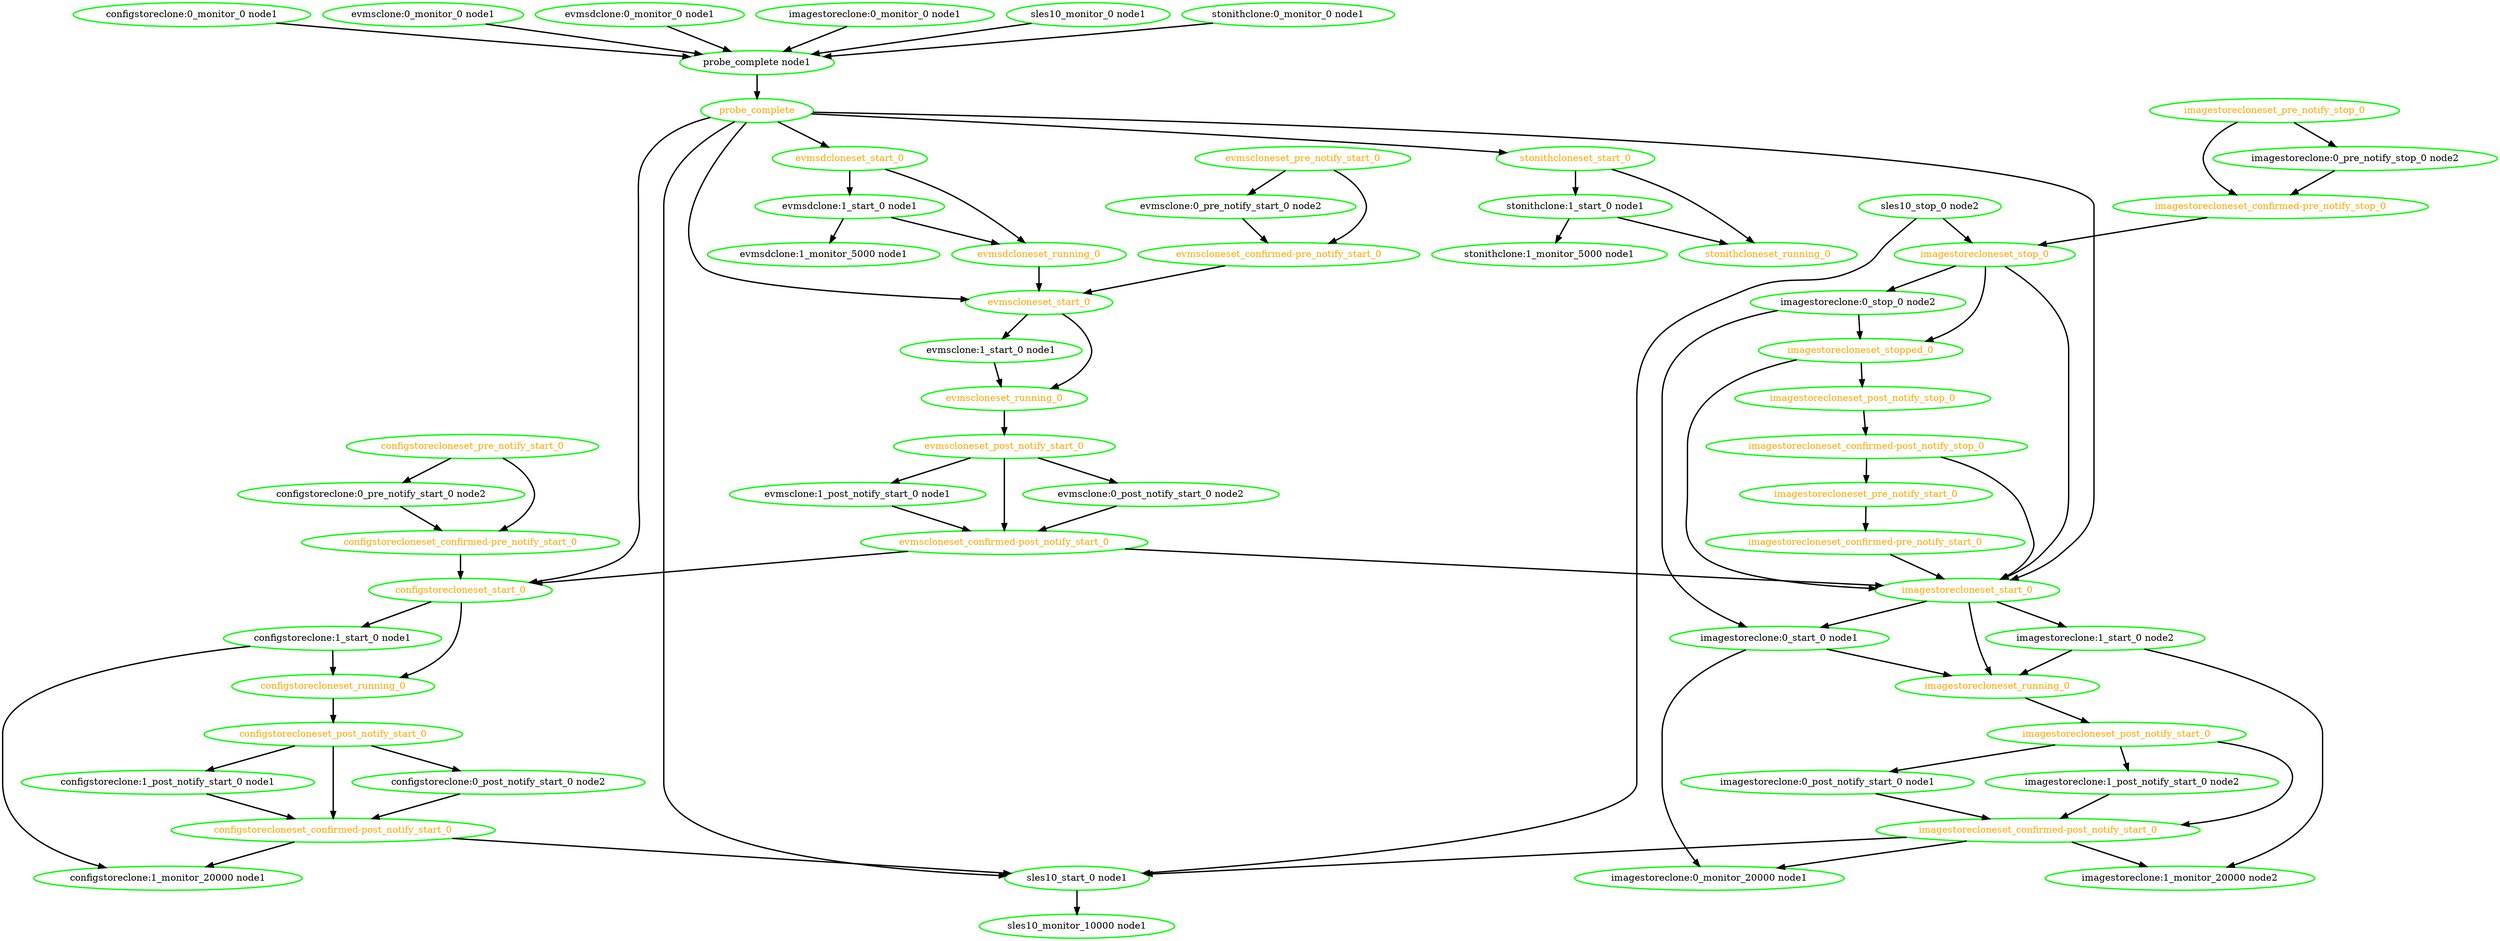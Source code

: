  digraph "g" {
"configstoreclone:0_monitor_0 node1" -> "probe_complete node1" [ style = bold]
"configstoreclone:0_monitor_0 node1" [ style=bold color="green" fontcolor="black"  ]
"configstoreclone:0_post_notify_start_0 node2" -> "configstorecloneset_confirmed-post_notify_start_0" [ style = bold]
"configstoreclone:0_post_notify_start_0 node2" [ style=bold color="green" fontcolor="black"  ]
"configstoreclone:0_pre_notify_start_0 node2" -> "configstorecloneset_confirmed-pre_notify_start_0" [ style = bold]
"configstoreclone:0_pre_notify_start_0 node2" [ style=bold color="green" fontcolor="black"  ]
"configstoreclone:1_monitor_20000 node1" [ style=bold color="green" fontcolor="black"  ]
"configstoreclone:1_post_notify_start_0 node1" -> "configstorecloneset_confirmed-post_notify_start_0" [ style = bold]
"configstoreclone:1_post_notify_start_0 node1" [ style=bold color="green" fontcolor="black"  ]
"configstoreclone:1_start_0 node1" -> "configstoreclone:1_monitor_20000 node1" [ style = bold]
"configstoreclone:1_start_0 node1" -> "configstorecloneset_running_0" [ style = bold]
"configstoreclone:1_start_0 node1" [ style=bold color="green" fontcolor="black"  ]
"configstorecloneset_confirmed-post_notify_start_0" -> "configstoreclone:1_monitor_20000 node1" [ style = bold]
"configstorecloneset_confirmed-post_notify_start_0" -> "sles10_start_0 node1" [ style = bold]
"configstorecloneset_confirmed-post_notify_start_0" [ style=bold color="green" fontcolor="orange"  ]
"configstorecloneset_confirmed-pre_notify_start_0" -> "configstorecloneset_start_0" [ style = bold]
"configstorecloneset_confirmed-pre_notify_start_0" [ style=bold color="green" fontcolor="orange"  ]
"configstorecloneset_post_notify_start_0" -> "configstoreclone:0_post_notify_start_0 node2" [ style = bold]
"configstorecloneset_post_notify_start_0" -> "configstoreclone:1_post_notify_start_0 node1" [ style = bold]
"configstorecloneset_post_notify_start_0" -> "configstorecloneset_confirmed-post_notify_start_0" [ style = bold]
"configstorecloneset_post_notify_start_0" [ style=bold color="green" fontcolor="orange"  ]
"configstorecloneset_pre_notify_start_0" -> "configstoreclone:0_pre_notify_start_0 node2" [ style = bold]
"configstorecloneset_pre_notify_start_0" -> "configstorecloneset_confirmed-pre_notify_start_0" [ style = bold]
"configstorecloneset_pre_notify_start_0" [ style=bold color="green" fontcolor="orange"  ]
"configstorecloneset_running_0" -> "configstorecloneset_post_notify_start_0" [ style = bold]
"configstorecloneset_running_0" [ style=bold color="green" fontcolor="orange"  ]
"configstorecloneset_start_0" -> "configstoreclone:1_start_0 node1" [ style = bold]
"configstorecloneset_start_0" -> "configstorecloneset_running_0" [ style = bold]
"configstorecloneset_start_0" [ style=bold color="green" fontcolor="orange"  ]
"evmsclone:0_monitor_0 node1" -> "probe_complete node1" [ style = bold]
"evmsclone:0_monitor_0 node1" [ style=bold color="green" fontcolor="black"  ]
"evmsclone:0_post_notify_start_0 node2" -> "evmscloneset_confirmed-post_notify_start_0" [ style = bold]
"evmsclone:0_post_notify_start_0 node2" [ style=bold color="green" fontcolor="black"  ]
"evmsclone:0_pre_notify_start_0 node2" -> "evmscloneset_confirmed-pre_notify_start_0" [ style = bold]
"evmsclone:0_pre_notify_start_0 node2" [ style=bold color="green" fontcolor="black"  ]
"evmsclone:1_post_notify_start_0 node1" -> "evmscloneset_confirmed-post_notify_start_0" [ style = bold]
"evmsclone:1_post_notify_start_0 node1" [ style=bold color="green" fontcolor="black"  ]
"evmsclone:1_start_0 node1" -> "evmscloneset_running_0" [ style = bold]
"evmsclone:1_start_0 node1" [ style=bold color="green" fontcolor="black"  ]
"evmscloneset_confirmed-post_notify_start_0" -> "configstorecloneset_start_0" [ style = bold]
"evmscloneset_confirmed-post_notify_start_0" -> "imagestorecloneset_start_0" [ style = bold]
"evmscloneset_confirmed-post_notify_start_0" [ style=bold color="green" fontcolor="orange"  ]
"evmscloneset_confirmed-pre_notify_start_0" -> "evmscloneset_start_0" [ style = bold]
"evmscloneset_confirmed-pre_notify_start_0" [ style=bold color="green" fontcolor="orange"  ]
"evmscloneset_post_notify_start_0" -> "evmsclone:0_post_notify_start_0 node2" [ style = bold]
"evmscloneset_post_notify_start_0" -> "evmsclone:1_post_notify_start_0 node1" [ style = bold]
"evmscloneset_post_notify_start_0" -> "evmscloneset_confirmed-post_notify_start_0" [ style = bold]
"evmscloneset_post_notify_start_0" [ style=bold color="green" fontcolor="orange"  ]
"evmscloneset_pre_notify_start_0" -> "evmsclone:0_pre_notify_start_0 node2" [ style = bold]
"evmscloneset_pre_notify_start_0" -> "evmscloneset_confirmed-pre_notify_start_0" [ style = bold]
"evmscloneset_pre_notify_start_0" [ style=bold color="green" fontcolor="orange"  ]
"evmscloneset_running_0" -> "evmscloneset_post_notify_start_0" [ style = bold]
"evmscloneset_running_0" [ style=bold color="green" fontcolor="orange"  ]
"evmscloneset_start_0" -> "evmsclone:1_start_0 node1" [ style = bold]
"evmscloneset_start_0" -> "evmscloneset_running_0" [ style = bold]
"evmscloneset_start_0" [ style=bold color="green" fontcolor="orange"  ]
"evmsdclone:0_monitor_0 node1" -> "probe_complete node1" [ style = bold]
"evmsdclone:0_monitor_0 node1" [ style=bold color="green" fontcolor="black"  ]
"evmsdclone:1_monitor_5000 node1" [ style=bold color="green" fontcolor="black"  ]
"evmsdclone:1_start_0 node1" -> "evmsdclone:1_monitor_5000 node1" [ style = bold]
"evmsdclone:1_start_0 node1" -> "evmsdcloneset_running_0" [ style = bold]
"evmsdclone:1_start_0 node1" [ style=bold color="green" fontcolor="black"  ]
"evmsdcloneset_running_0" -> "evmscloneset_start_0" [ style = bold]
"evmsdcloneset_running_0" [ style=bold color="green" fontcolor="orange"  ]
"evmsdcloneset_start_0" -> "evmsdclone:1_start_0 node1" [ style = bold]
"evmsdcloneset_start_0" -> "evmsdcloneset_running_0" [ style = bold]
"evmsdcloneset_start_0" [ style=bold color="green" fontcolor="orange"  ]
"imagestoreclone:0_monitor_0 node1" -> "probe_complete node1" [ style = bold]
"imagestoreclone:0_monitor_0 node1" [ style=bold color="green" fontcolor="black"  ]
"imagestoreclone:0_monitor_20000 node1" [ style=bold color="green" fontcolor="black"  ]
"imagestoreclone:0_post_notify_start_0 node1" -> "imagestorecloneset_confirmed-post_notify_start_0" [ style = bold]
"imagestoreclone:0_post_notify_start_0 node1" [ style=bold color="green" fontcolor="black"  ]
"imagestoreclone:0_pre_notify_stop_0 node2" -> "imagestorecloneset_confirmed-pre_notify_stop_0" [ style = bold]
"imagestoreclone:0_pre_notify_stop_0 node2" [ style=bold color="green" fontcolor="black"  ]
"imagestoreclone:0_start_0 node1" -> "imagestoreclone:0_monitor_20000 node1" [ style = bold]
"imagestoreclone:0_start_0 node1" -> "imagestorecloneset_running_0" [ style = bold]
"imagestoreclone:0_start_0 node1" [ style=bold color="green" fontcolor="black"  ]
"imagestoreclone:0_stop_0 node2" -> "imagestoreclone:0_start_0 node1" [ style = bold]
"imagestoreclone:0_stop_0 node2" -> "imagestorecloneset_stopped_0" [ style = bold]
"imagestoreclone:0_stop_0 node2" [ style=bold color="green" fontcolor="black"  ]
"imagestoreclone:1_monitor_20000 node2" [ style=bold color="green" fontcolor="black"  ]
"imagestoreclone:1_post_notify_start_0 node2" -> "imagestorecloneset_confirmed-post_notify_start_0" [ style = bold]
"imagestoreclone:1_post_notify_start_0 node2" [ style=bold color="green" fontcolor="black"  ]
"imagestoreclone:1_start_0 node2" -> "imagestoreclone:1_monitor_20000 node2" [ style = bold]
"imagestoreclone:1_start_0 node2" -> "imagestorecloneset_running_0" [ style = bold]
"imagestoreclone:1_start_0 node2" [ style=bold color="green" fontcolor="black"  ]
"imagestorecloneset_confirmed-post_notify_start_0" -> "imagestoreclone:0_monitor_20000 node1" [ style = bold]
"imagestorecloneset_confirmed-post_notify_start_0" -> "imagestoreclone:1_monitor_20000 node2" [ style = bold]
"imagestorecloneset_confirmed-post_notify_start_0" -> "sles10_start_0 node1" [ style = bold]
"imagestorecloneset_confirmed-post_notify_start_0" [ style=bold color="green" fontcolor="orange"  ]
"imagestorecloneset_confirmed-post_notify_stop_0" -> "imagestorecloneset_pre_notify_start_0" [ style = bold]
"imagestorecloneset_confirmed-post_notify_stop_0" -> "imagestorecloneset_start_0" [ style = bold]
"imagestorecloneset_confirmed-post_notify_stop_0" [ style=bold color="green" fontcolor="orange"  ]
"imagestorecloneset_confirmed-pre_notify_start_0" -> "imagestorecloneset_start_0" [ style = bold]
"imagestorecloneset_confirmed-pre_notify_start_0" [ style=bold color="green" fontcolor="orange"  ]
"imagestorecloneset_confirmed-pre_notify_stop_0" -> "imagestorecloneset_stop_0" [ style = bold]
"imagestorecloneset_confirmed-pre_notify_stop_0" [ style=bold color="green" fontcolor="orange"  ]
"imagestorecloneset_post_notify_start_0" -> "imagestoreclone:0_post_notify_start_0 node1" [ style = bold]
"imagestorecloneset_post_notify_start_0" -> "imagestoreclone:1_post_notify_start_0 node2" [ style = bold]
"imagestorecloneset_post_notify_start_0" -> "imagestorecloneset_confirmed-post_notify_start_0" [ style = bold]
"imagestorecloneset_post_notify_start_0" [ style=bold color="green" fontcolor="orange"  ]
"imagestorecloneset_post_notify_stop_0" -> "imagestorecloneset_confirmed-post_notify_stop_0" [ style = bold]
"imagestorecloneset_post_notify_stop_0" [ style=bold color="green" fontcolor="orange"  ]
"imagestorecloneset_pre_notify_start_0" -> "imagestorecloneset_confirmed-pre_notify_start_0" [ style = bold]
"imagestorecloneset_pre_notify_start_0" [ style=bold color="green" fontcolor="orange"  ]
"imagestorecloneset_pre_notify_stop_0" -> "imagestoreclone:0_pre_notify_stop_0 node2" [ style = bold]
"imagestorecloneset_pre_notify_stop_0" -> "imagestorecloneset_confirmed-pre_notify_stop_0" [ style = bold]
"imagestorecloneset_pre_notify_stop_0" [ style=bold color="green" fontcolor="orange"  ]
"imagestorecloneset_running_0" -> "imagestorecloneset_post_notify_start_0" [ style = bold]
"imagestorecloneset_running_0" [ style=bold color="green" fontcolor="orange"  ]
"imagestorecloneset_start_0" -> "imagestoreclone:0_start_0 node1" [ style = bold]
"imagestorecloneset_start_0" -> "imagestoreclone:1_start_0 node2" [ style = bold]
"imagestorecloneset_start_0" -> "imagestorecloneset_running_0" [ style = bold]
"imagestorecloneset_start_0" [ style=bold color="green" fontcolor="orange"  ]
"imagestorecloneset_stop_0" -> "imagestoreclone:0_stop_0 node2" [ style = bold]
"imagestorecloneset_stop_0" -> "imagestorecloneset_start_0" [ style = bold]
"imagestorecloneset_stop_0" -> "imagestorecloneset_stopped_0" [ style = bold]
"imagestorecloneset_stop_0" [ style=bold color="green" fontcolor="orange"  ]
"imagestorecloneset_stopped_0" -> "imagestorecloneset_post_notify_stop_0" [ style = bold]
"imagestorecloneset_stopped_0" -> "imagestorecloneset_start_0" [ style = bold]
"imagestorecloneset_stopped_0" [ style=bold color="green" fontcolor="orange"  ]
"probe_complete node1" -> "probe_complete" [ style = bold]
"probe_complete node1" [ style=bold color="green" fontcolor="black"  ]
"probe_complete" -> "configstorecloneset_start_0" [ style = bold]
"probe_complete" -> "evmscloneset_start_0" [ style = bold]
"probe_complete" -> "evmsdcloneset_start_0" [ style = bold]
"probe_complete" -> "imagestorecloneset_start_0" [ style = bold]
"probe_complete" -> "sles10_start_0 node1" [ style = bold]
"probe_complete" -> "stonithcloneset_start_0" [ style = bold]
"probe_complete" [ style=bold color="green" fontcolor="orange"  ]
"sles10_monitor_0 node1" -> "probe_complete node1" [ style = bold]
"sles10_monitor_0 node1" [ style=bold color="green" fontcolor="black"  ]
"sles10_monitor_10000 node1" [ style=bold color="green" fontcolor="black"  ]
"sles10_start_0 node1" -> "sles10_monitor_10000 node1" [ style = bold]
"sles10_start_0 node1" [ style=bold color="green" fontcolor="black"  ]
"sles10_stop_0 node2" -> "imagestorecloneset_stop_0" [ style = bold]
"sles10_stop_0 node2" -> "sles10_start_0 node1" [ style = bold]
"sles10_stop_0 node2" [ style=bold color="green" fontcolor="black"  ]
"stonithclone:0_monitor_0 node1" -> "probe_complete node1" [ style = bold]
"stonithclone:0_monitor_0 node1" [ style=bold color="green" fontcolor="black"  ]
"stonithclone:1_monitor_5000 node1" [ style=bold color="green" fontcolor="black"  ]
"stonithclone:1_start_0 node1" -> "stonithclone:1_monitor_5000 node1" [ style = bold]
"stonithclone:1_start_0 node1" -> "stonithcloneset_running_0" [ style = bold]
"stonithclone:1_start_0 node1" [ style=bold color="green" fontcolor="black"  ]
"stonithcloneset_running_0" [ style=bold color="green" fontcolor="orange"  ]
"stonithcloneset_start_0" -> "stonithclone:1_start_0 node1" [ style = bold]
"stonithcloneset_start_0" -> "stonithcloneset_running_0" [ style = bold]
"stonithcloneset_start_0" [ style=bold color="green" fontcolor="orange"  ]
}
